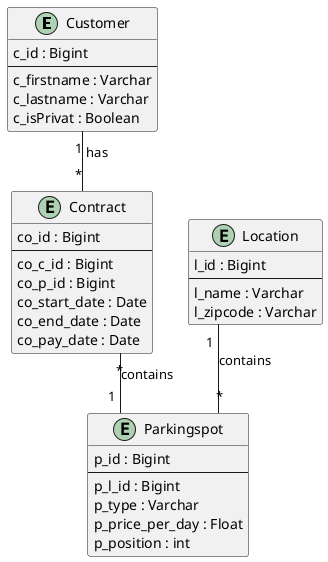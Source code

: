 @startuml
' avoid problems with angled crows feet
skinparam linetype ortho

Entity Customer {
    c_id : Bigint
    --
    c_firstname : Varchar
    c_lastname : Varchar
    c_isPrivat : Boolean
}

Entity Contract {
    co_id : Bigint
    --
    co_c_id : Bigint
    co_p_id : Bigint
    co_start_date : Date
    co_end_date : Date
    co_pay_date : Date
}

Entity Location {
    l_id : Bigint
    --
    l_name : Varchar
    l_zipcode : Varchar
}

Entity Parkingspot {
    p_id : Bigint
    --
    p_l_id : Bigint
    p_type : Varchar
    p_price_per_day : Float
    p_position : int
}

Location "1" -- "*" Parkingspot : "contains"
Customer "1" -- "*" Contract : " has"
Contract "*" -- "1" Parkingspot : "contains"
@enduml